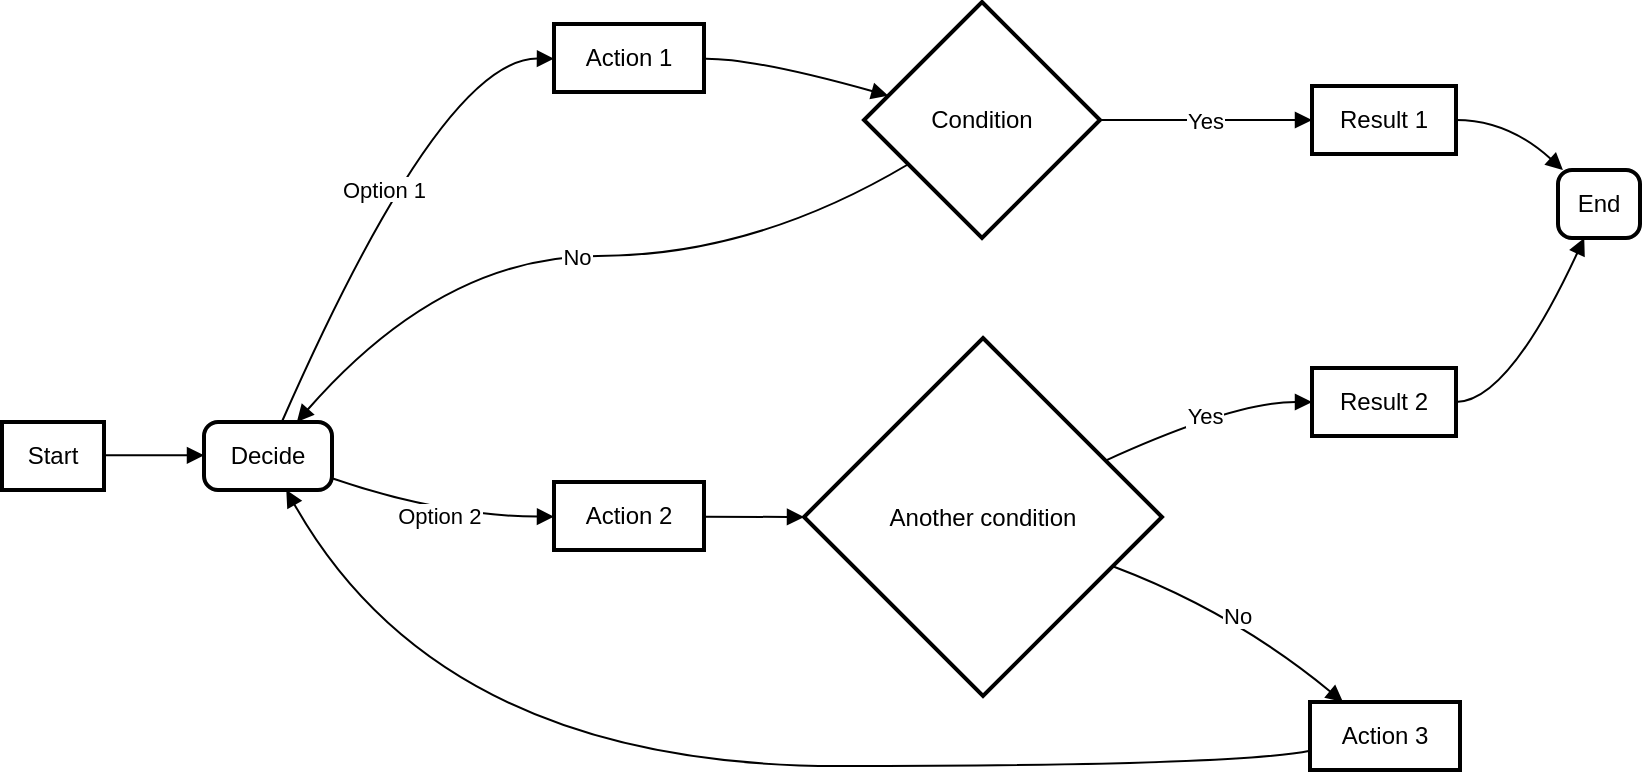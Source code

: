 <mxfile version="24.7.12">
  <diagram name="Page-1" id="fi7rqsG0YJA89yUUvdB2">
    <mxGraphModel>
      <root>
        <mxCell id="0" />
        <mxCell id="1" parent="0" />
        <mxCell id="2" value="Start" style="whiteSpace=wrap;strokeWidth=2;" vertex="1" parent="1">
          <mxGeometry y="210" width="51" height="34" as="geometry" />
        </mxCell>
        <mxCell id="3" value="Decide" style="rounded=1;absoluteArcSize=1;arcSize=14;whiteSpace=wrap;strokeWidth=2;" vertex="1" parent="1">
          <mxGeometry x="101" y="210" width="64" height="34" as="geometry" />
        </mxCell>
        <mxCell id="4" value="Action 1" style="whiteSpace=wrap;strokeWidth=2;" vertex="1" parent="1">
          <mxGeometry x="276" y="11" width="75" height="34" as="geometry" />
        </mxCell>
        <mxCell id="5" value="Action 2" style="whiteSpace=wrap;strokeWidth=2;" vertex="1" parent="1">
          <mxGeometry x="276" y="240" width="75" height="34" as="geometry" />
        </mxCell>
        <mxCell id="6" value="Condition" style="rhombus;strokeWidth=2;whiteSpace=wrap;" vertex="1" parent="1">
          <mxGeometry x="431" width="118" height="118" as="geometry" />
        </mxCell>
        <mxCell id="7" value="Result 1" style="whiteSpace=wrap;strokeWidth=2;" vertex="1" parent="1">
          <mxGeometry x="655" y="42" width="72" height="34" as="geometry" />
        </mxCell>
        <mxCell id="8" value="End" style="rounded=1;absoluteArcSize=1;arcSize=14;whiteSpace=wrap;strokeWidth=2;" vertex="1" parent="1">
          <mxGeometry x="778" y="84" width="41" height="34" as="geometry" />
        </mxCell>
        <mxCell id="9" value="Another condition" style="rhombus;strokeWidth=2;whiteSpace=wrap;" vertex="1" parent="1">
          <mxGeometry x="401" y="168" width="179" height="179" as="geometry" />
        </mxCell>
        <mxCell id="10" value="Result 2" style="whiteSpace=wrap;strokeWidth=2;" vertex="1" parent="1">
          <mxGeometry x="655" y="183" width="72" height="34" as="geometry" />
        </mxCell>
        <mxCell id="11" value="Action 3" style="whiteSpace=wrap;strokeWidth=2;" vertex="1" parent="1">
          <mxGeometry x="654" y="350" width="75" height="34" as="geometry" />
        </mxCell>
        <mxCell id="12" value="" style="curved=1;startArrow=none;endArrow=block;exitX=0.99;exitY=0.49;entryX=-0.01;entryY=0.49;" edge="1" parent="1" source="2" target="3">
          <mxGeometry relative="1" as="geometry">
            <Array as="points" />
          </mxGeometry>
        </mxCell>
        <mxCell id="13" value="Option 1" style="curved=1;startArrow=none;endArrow=block;exitX=0.61;exitY=-0.01;entryX=0;entryY=0.51;" edge="1" parent="1" source="3" target="4">
          <mxGeometry relative="1" as="geometry">
            <Array as="points">
              <mxPoint x="220" y="28" />
            </Array>
          </mxGeometry>
        </mxCell>
        <mxCell id="14" value="Option 2" style="curved=1;startArrow=none;endArrow=block;exitX=0.99;exitY=0.82;entryX=0;entryY=0.51;" edge="1" parent="1" source="3" target="5">
          <mxGeometry relative="1" as="geometry">
            <Array as="points">
              <mxPoint x="220" y="257" />
            </Array>
          </mxGeometry>
        </mxCell>
        <mxCell id="15" value="" style="curved=1;startArrow=none;endArrow=block;exitX=0.99;exitY=0.51;entryX=0;entryY=0.37;" edge="1" parent="1" source="4" target="6">
          <mxGeometry relative="1" as="geometry">
            <Array as="points">
              <mxPoint x="376" y="28" />
            </Array>
          </mxGeometry>
        </mxCell>
        <mxCell id="16" value="Yes" style="curved=1;startArrow=none;endArrow=block;exitX=1;exitY=0.5;entryX=0;entryY=0.5;" edge="1" parent="1" source="6" target="7">
          <mxGeometry relative="1" as="geometry">
            <Array as="points" />
          </mxGeometry>
        </mxCell>
        <mxCell id="17" value="No" style="curved=1;startArrow=none;endArrow=block;exitX=0;exitY=0.8;entryX=0.73;entryY=-0.01;" edge="1" parent="1" source="6" target="3">
          <mxGeometry relative="1" as="geometry">
            <Array as="points">
              <mxPoint x="376" y="127" />
              <mxPoint x="220" y="127" />
            </Array>
          </mxGeometry>
        </mxCell>
        <mxCell id="18" value="" style="curved=1;startArrow=none;endArrow=block;exitX=1;exitY=0.5;entryX=0.06;entryY=0;" edge="1" parent="1" source="7" target="8">
          <mxGeometry relative="1" as="geometry">
            <Array as="points">
              <mxPoint x="753" y="59" />
            </Array>
          </mxGeometry>
        </mxCell>
        <mxCell id="19" value="" style="curved=1;startArrow=none;endArrow=block;exitX=0.99;exitY=0.51;entryX=0;entryY=0.5;" edge="1" parent="1" source="5" target="9">
          <mxGeometry relative="1" as="geometry">
            <Array as="points" />
          </mxGeometry>
        </mxCell>
        <mxCell id="20" value="Yes" style="curved=1;startArrow=none;endArrow=block;exitX=1;exitY=0.27;entryX=0;entryY=0.5;" edge="1" parent="1" source="9" target="10">
          <mxGeometry relative="1" as="geometry">
            <Array as="points">
              <mxPoint x="616" y="200" />
            </Array>
          </mxGeometry>
        </mxCell>
        <mxCell id="21" value="No" style="curved=1;startArrow=none;endArrow=block;exitX=1;exitY=0.69;entryX=0.22;entryY=0;" edge="1" parent="1" source="9" target="11">
          <mxGeometry relative="1" as="geometry">
            <Array as="points">
              <mxPoint x="616" y="305" />
            </Array>
          </mxGeometry>
        </mxCell>
        <mxCell id="22" value="" style="curved=1;startArrow=none;endArrow=block;exitX=-0.01;exitY=0.72;entryX=0.64;entryY=0.99;" edge="1" parent="1" source="11" target="3">
          <mxGeometry relative="1" as="geometry">
            <Array as="points">
              <mxPoint x="616" y="382" />
              <mxPoint x="220" y="382" />
            </Array>
          </mxGeometry>
        </mxCell>
        <mxCell id="23" value="" style="curved=1;startArrow=none;endArrow=block;exitX=1;exitY=0.5;entryX=0.32;entryY=1;" edge="1" parent="1" source="10" target="8">
          <mxGeometry relative="1" as="geometry">
            <Array as="points">
              <mxPoint x="753" y="200" />
            </Array>
          </mxGeometry>
        </mxCell>
      </root>
    </mxGraphModel>
  </diagram>
</mxfile>
